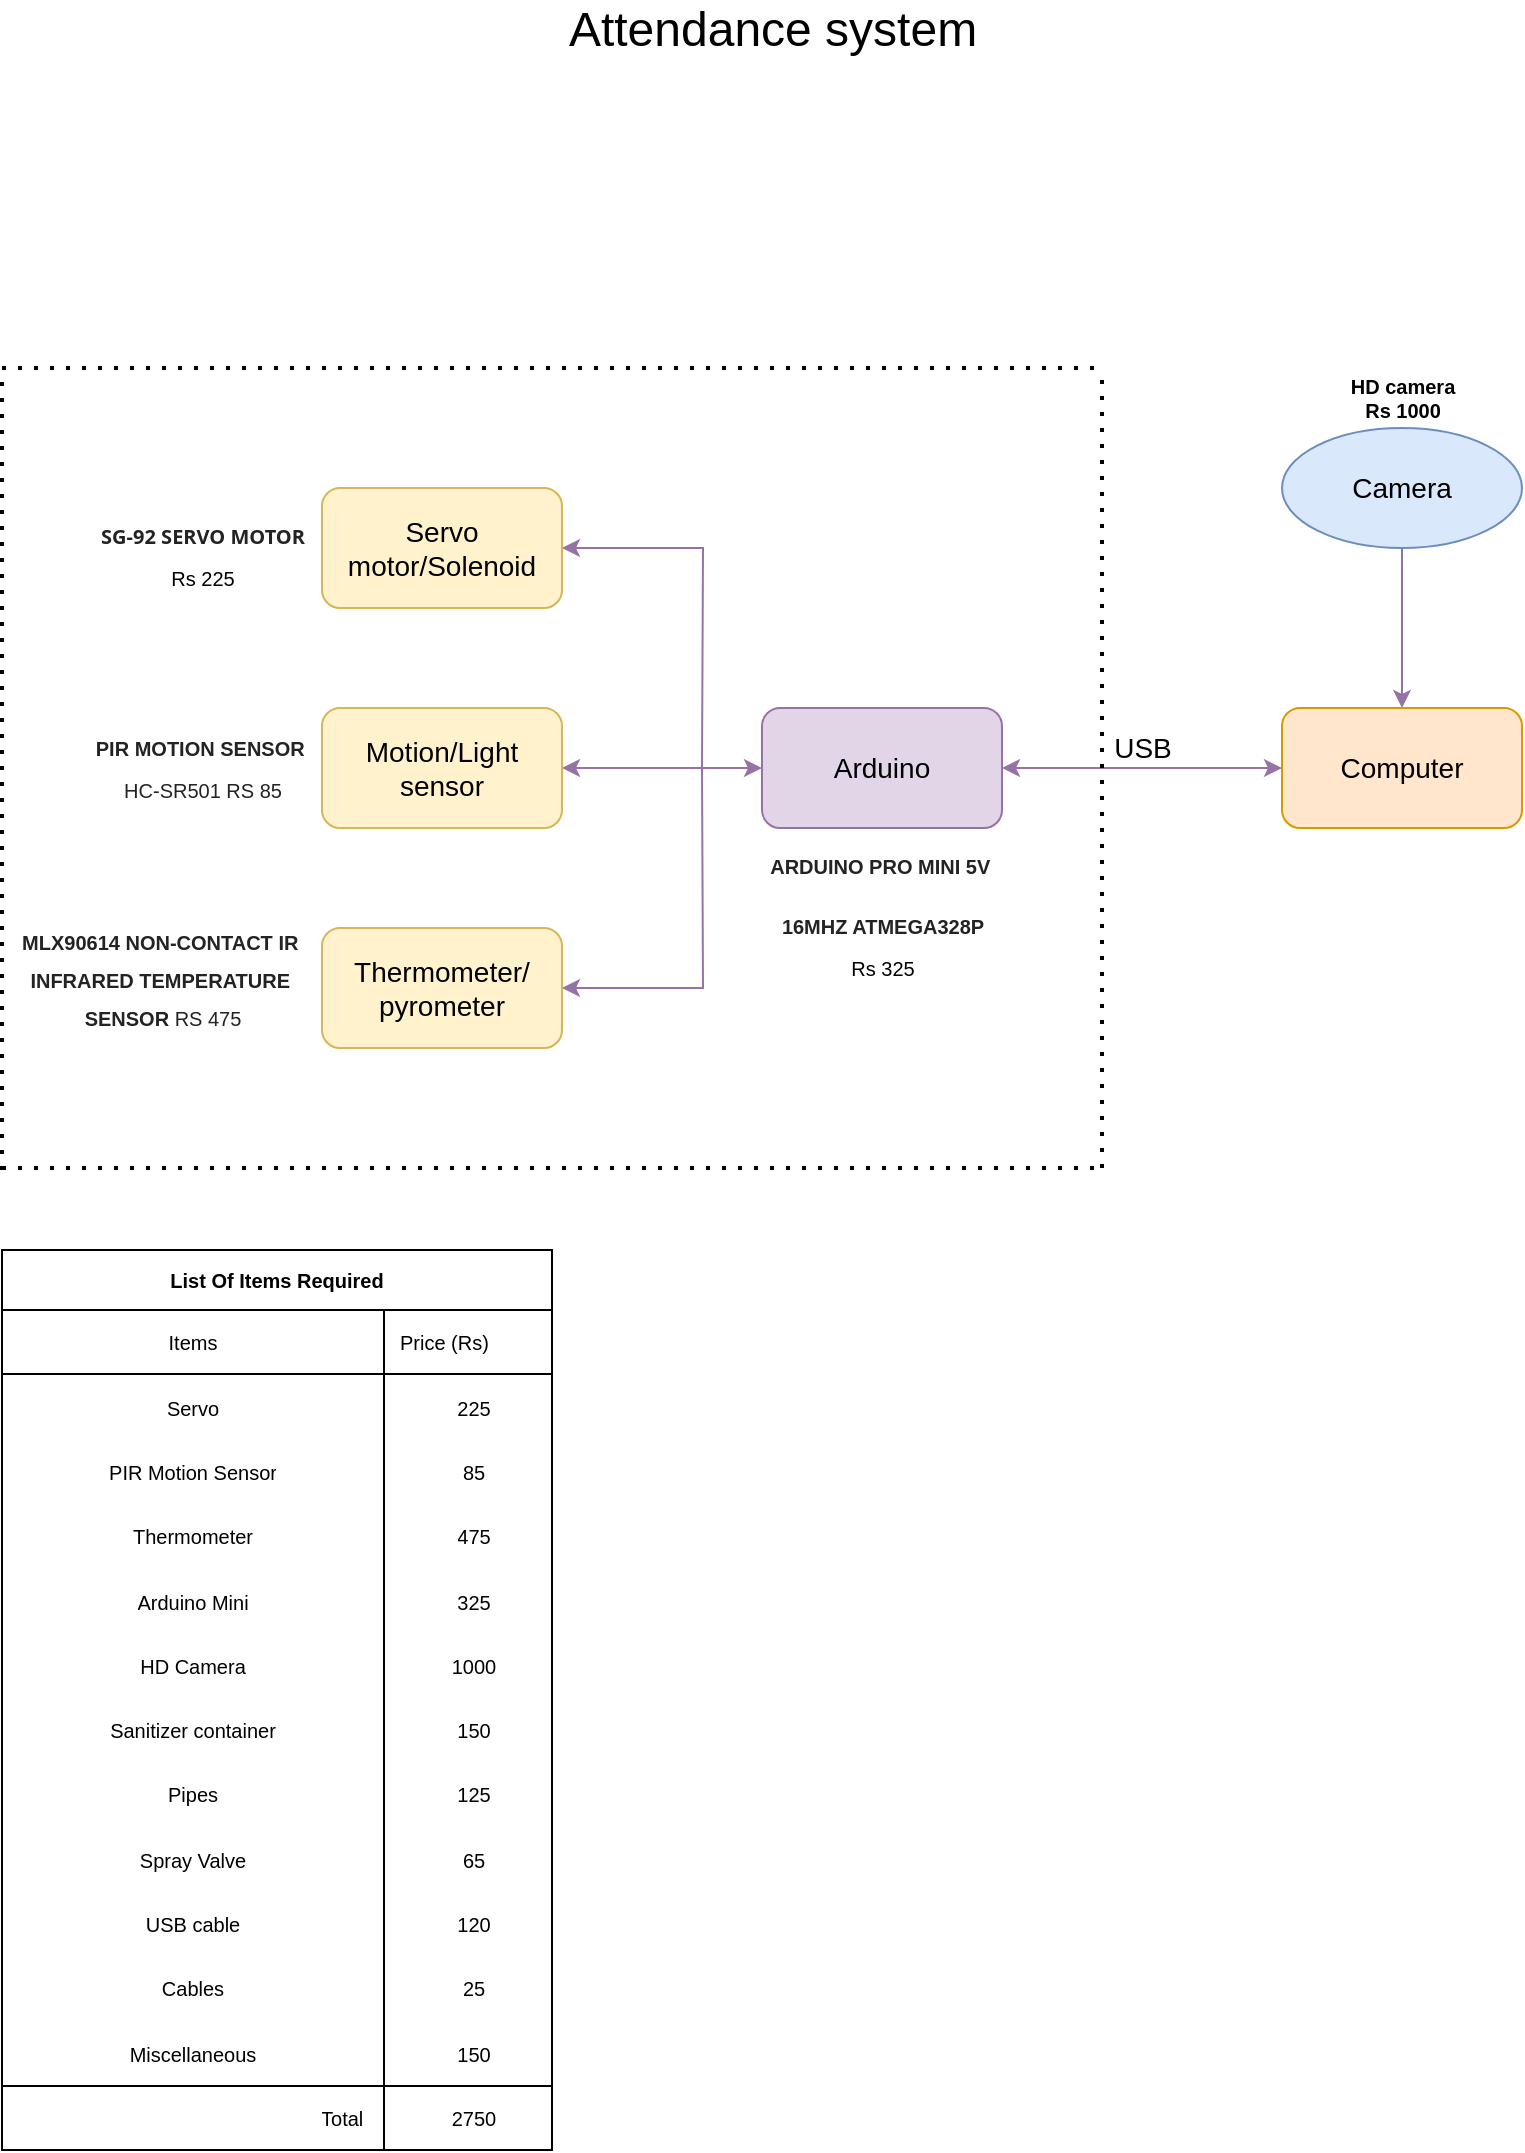 <mxfile version="15.6.2" type="github">
  <diagram id="KjywGElyxuzmh2zGxyBO" name="Page-1">
    <mxGraphModel dx="1422" dy="705" grid="1" gridSize="10" guides="1" tooltips="1" connect="1" arrows="1" fold="1" page="1" pageScale="1" pageWidth="850" pageHeight="1100" math="0" shadow="0">
      <root>
        <mxCell id="0" />
        <mxCell id="1" parent="0" />
        <mxCell id="KxY7z4cr9jaGJ_HeFhmB-14" value="" style="edgeStyle=orthogonalEdgeStyle;rounded=0;orthogonalLoop=1;jettySize=auto;html=1;fontSize=14;startArrow=classic;startFill=1;endArrow=none;endFill=0;fillColor=#e1d5e7;strokeColor=#9673a6;" edge="1" parent="1" source="KxY7z4cr9jaGJ_HeFhmB-1" target="KxY7z4cr9jaGJ_HeFhmB-13">
          <mxGeometry relative="1" as="geometry" />
        </mxCell>
        <mxCell id="KxY7z4cr9jaGJ_HeFhmB-1" value="Computer" style="rounded=1;whiteSpace=wrap;html=1;fontSize=14;fillColor=#ffe6cc;strokeColor=#d79b00;" vertex="1" parent="1">
          <mxGeometry x="685" y="359" width="120" height="60" as="geometry" />
        </mxCell>
        <mxCell id="KxY7z4cr9jaGJ_HeFhmB-18" value="" style="edgeStyle=orthogonalEdgeStyle;rounded=0;orthogonalLoop=1;jettySize=auto;html=1;fontSize=14;startArrow=classic;startFill=1;endArrow=classic;endFill=1;fillColor=#e1d5e7;strokeColor=#9673a6;" edge="1" parent="1" source="KxY7z4cr9jaGJ_HeFhmB-2" target="KxY7z4cr9jaGJ_HeFhmB-17">
          <mxGeometry relative="1" as="geometry" />
        </mxCell>
        <mxCell id="KxY7z4cr9jaGJ_HeFhmB-2" value="Motion/Light sensor" style="rounded=1;whiteSpace=wrap;html=1;fontSize=14;fillColor=#fff2cc;strokeColor=#d6b656;" vertex="1" parent="1">
          <mxGeometry x="205" y="359" width="120" height="60" as="geometry" />
        </mxCell>
        <mxCell id="KxY7z4cr9jaGJ_HeFhmB-8" style="edgeStyle=orthogonalEdgeStyle;rounded=0;orthogonalLoop=1;jettySize=auto;html=1;fontSize=14;startArrow=classic;startFill=1;endArrow=none;endFill=0;fillColor=#e1d5e7;strokeColor=#9673a6;" edge="1" parent="1" source="KxY7z4cr9jaGJ_HeFhmB-3">
          <mxGeometry relative="1" as="geometry">
            <mxPoint x="395" y="389" as="targetPoint" />
          </mxGeometry>
        </mxCell>
        <mxCell id="KxY7z4cr9jaGJ_HeFhmB-3" value="Servo motor/Solenoid" style="rounded=1;whiteSpace=wrap;html=1;fontSize=14;fillColor=#fff2cc;strokeColor=#d6b656;" vertex="1" parent="1">
          <mxGeometry x="205" y="249" width="120" height="60" as="geometry" />
        </mxCell>
        <mxCell id="KxY7z4cr9jaGJ_HeFhmB-9" style="edgeStyle=orthogonalEdgeStyle;rounded=0;orthogonalLoop=1;jettySize=auto;html=1;fontSize=14;startArrow=classic;startFill=1;endArrow=none;endFill=0;fillColor=#e1d5e7;strokeColor=#9673a6;" edge="1" parent="1" source="KxY7z4cr9jaGJ_HeFhmB-4">
          <mxGeometry relative="1" as="geometry">
            <mxPoint x="395" y="389" as="targetPoint" />
          </mxGeometry>
        </mxCell>
        <mxCell id="KxY7z4cr9jaGJ_HeFhmB-4" value="Thermometer/&lt;br style=&quot;font-size: 14px;&quot;&gt;pyrometer" style="rounded=1;whiteSpace=wrap;html=1;fontSize=14;fillColor=#fff2cc;strokeColor=#d6b656;" vertex="1" parent="1">
          <mxGeometry x="205" y="469" width="120" height="60" as="geometry" />
        </mxCell>
        <mxCell id="KxY7z4cr9jaGJ_HeFhmB-5" value="Attendance system" style="text;html=1;align=center;verticalAlign=middle;resizable=0;points=[];autosize=1;strokeColor=none;fillColor=none;fontSize=24;" vertex="1" parent="1">
          <mxGeometry x="320" y="5" width="220" height="30" as="geometry" />
        </mxCell>
        <mxCell id="KxY7z4cr9jaGJ_HeFhmB-13" value="Camera" style="ellipse;whiteSpace=wrap;html=1;rounded=1;fontSize=14;fillColor=#dae8fc;strokeColor=#6c8ebf;" vertex="1" parent="1">
          <mxGeometry x="685" y="219" width="120" height="60" as="geometry" />
        </mxCell>
        <mxCell id="KxY7z4cr9jaGJ_HeFhmB-19" style="edgeStyle=orthogonalEdgeStyle;rounded=0;orthogonalLoop=1;jettySize=auto;html=1;entryX=0;entryY=0.5;entryDx=0;entryDy=0;fontSize=14;startArrow=classic;startFill=1;endArrow=classic;endFill=1;fillColor=#e1d5e7;strokeColor=#9673a6;" edge="1" parent="1" source="KxY7z4cr9jaGJ_HeFhmB-17" target="KxY7z4cr9jaGJ_HeFhmB-1">
          <mxGeometry relative="1" as="geometry" />
        </mxCell>
        <mxCell id="KxY7z4cr9jaGJ_HeFhmB-17" value="Arduino" style="rounded=1;whiteSpace=wrap;html=1;fontSize=14;fillColor=#e1d5e7;strokeColor=#9673a6;" vertex="1" parent="1">
          <mxGeometry x="425" y="359" width="120" height="60" as="geometry" />
        </mxCell>
        <mxCell id="KxY7z4cr9jaGJ_HeFhmB-20" value="USB" style="text;html=1;align=center;verticalAlign=middle;resizable=0;points=[];autosize=1;fontSize=14;" vertex="1" parent="1">
          <mxGeometry x="595" y="369" width="40" height="20" as="geometry" />
        </mxCell>
        <mxCell id="KxY7z4cr9jaGJ_HeFhmB-21" value="" style="endArrow=none;dashed=1;html=1;dashPattern=1 3;strokeWidth=2;rounded=0;fontSize=14;" edge="1" parent="1">
          <mxGeometry width="50" height="50" relative="1" as="geometry">
            <mxPoint x="45" y="589" as="sourcePoint" />
            <mxPoint x="595" y="589" as="targetPoint" />
          </mxGeometry>
        </mxCell>
        <mxCell id="KxY7z4cr9jaGJ_HeFhmB-23" value="" style="endArrow=none;dashed=1;html=1;dashPattern=1 3;strokeWidth=2;rounded=0;fontSize=14;" edge="1" parent="1">
          <mxGeometry width="50" height="50" relative="1" as="geometry">
            <mxPoint x="45" y="189" as="sourcePoint" />
            <mxPoint x="595" y="189" as="targetPoint" />
          </mxGeometry>
        </mxCell>
        <mxCell id="KxY7z4cr9jaGJ_HeFhmB-24" value="" style="endArrow=none;dashed=1;html=1;dashPattern=1 3;strokeWidth=2;rounded=0;fontSize=14;" edge="1" parent="1">
          <mxGeometry width="50" height="50" relative="1" as="geometry">
            <mxPoint x="595" y="589" as="sourcePoint" />
            <mxPoint x="595" y="189" as="targetPoint" />
          </mxGeometry>
        </mxCell>
        <mxCell id="KxY7z4cr9jaGJ_HeFhmB-41" value="&lt;h1 class=&quot;h1&quot; itemprop=&quot;name&quot; style=&quot;box-sizing: inherit ; font-size: 10px ; margin: 0px 0px 0.5rem ; line-height: 1.1 ; color: rgb(35 , 35 , 35) ; text-transform: uppercase&quot;&gt;&lt;font face=&quot;Helvetica&quot; style=&quot;font-size: 10px&quot;&gt;MLX90614 NON-CONTACT IR&amp;nbsp;&lt;/font&gt;&lt;/h1&gt;&lt;h1 class=&quot;h1&quot; itemprop=&quot;name&quot; style=&quot;box-sizing: inherit ; font-size: 10px ; margin: 0px 0px 0.5rem ; line-height: 1.1 ; color: rgb(35 , 35 , 35) ; text-transform: uppercase&quot;&gt;&lt;font face=&quot;Helvetica&quot; style=&quot;font-size: 10px&quot;&gt;INFRARED TEMPERATURE&amp;nbsp;&lt;/font&gt;&lt;/h1&gt;&lt;h1 class=&quot;h1&quot; itemprop=&quot;name&quot; style=&quot;box-sizing: inherit ; font-size: 10px ; margin: 0px 0px 0.5rem ; line-height: 1.1 ; color: rgb(35 , 35 , 35) ; text-transform: uppercase&quot;&gt;&lt;font face=&quot;Helvetica&quot; style=&quot;font-size: 10px&quot;&gt;SENSOR&lt;span style=&quot;font-weight: normal&quot;&gt; Rs 475&lt;/span&gt;&lt;/font&gt;&lt;/h1&gt;" style="text;html=1;align=center;verticalAlign=middle;resizable=0;points=[];autosize=1;strokeColor=none;fillColor=none;fontSize=10;fontFamily=Tahoma;" vertex="1" parent="1">
          <mxGeometry x="45" y="469" width="160" height="60" as="geometry" />
        </mxCell>
        <mxCell id="KxY7z4cr9jaGJ_HeFhmB-42" value="&lt;h1 class=&quot;h1&quot; itemprop=&quot;name&quot; style=&quot;box-sizing: inherit ; margin: 0px 0px 0.5rem ; line-height: 1.1 ; color: rgb(35 , 35 , 35) ; text-transform: uppercase&quot;&gt;&lt;font style=&quot;font-size: 10px ; background-color: rgb(255 , 255 , 255)&quot;&gt;PIR MOTION SENSOR&amp;nbsp;&lt;/font&gt;&lt;/h1&gt;&lt;p style=&quot;box-sizing: inherit ; margin: 0px 0px 0.5rem ; line-height: 1.1 ; color: rgb(35 , 35 , 35) ; text-transform: uppercase&quot;&gt;&lt;font style=&quot;font-size: 10px ; background-color: rgb(255 , 255 , 255)&quot;&gt;HC-SR501 Rs 85&lt;/font&gt;&lt;/p&gt;" style="text;html=1;align=center;verticalAlign=middle;resizable=0;points=[];autosize=1;strokeColor=none;fillColor=none;fontSize=10;fontFamily=Helvetica;" vertex="1" parent="1">
          <mxGeometry x="85" y="364" width="120" height="50" as="geometry" />
        </mxCell>
        <mxCell id="KxY7z4cr9jaGJ_HeFhmB-44" value="&lt;h1 class=&quot;h1&quot; itemprop=&quot;name&quot; style=&quot;box-sizing: inherit ; margin: 0px 0px 0.5rem ; line-height: 1.1 ; color: rgb(35 , 35 , 35) ; text-transform: uppercase&quot;&gt;&lt;font style=&quot;font-size: 10px&quot;&gt;ARDUINO PRO MINI 5V&amp;nbsp;&lt;/font&gt;&lt;/h1&gt;&lt;h1 class=&quot;h1&quot; itemprop=&quot;name&quot; style=&quot;box-sizing: inherit ; margin: 0px 0px 0.5rem ; line-height: 1.1 ; color: rgb(35 , 35 , 35) ; text-transform: uppercase&quot;&gt;&lt;font style=&quot;font-size: 10px&quot;&gt;16MHZ ATMEGA328P&lt;/font&gt;&lt;/h1&gt;&lt;div&gt;&lt;font style=&quot;font-size: 10px ; font-weight: normal&quot;&gt;Rs 325&lt;/font&gt;&lt;/div&gt;" style="text;html=1;align=center;verticalAlign=middle;resizable=0;points=[];autosize=1;strokeColor=none;fillColor=none;fontSize=10;fontFamily=Helvetica;" vertex="1" parent="1">
          <mxGeometry x="420" y="419" width="130" height="80" as="geometry" />
        </mxCell>
        <mxCell id="KxY7z4cr9jaGJ_HeFhmB-45" value="" style="endArrow=none;dashed=1;html=1;dashPattern=1 3;strokeWidth=2;rounded=0;fontFamily=Helvetica;fontSize=10;" edge="1" parent="1">
          <mxGeometry width="50" height="50" relative="1" as="geometry">
            <mxPoint x="45" y="590" as="sourcePoint" />
            <mxPoint x="45" y="190" as="targetPoint" />
          </mxGeometry>
        </mxCell>
        <mxCell id="KxY7z4cr9jaGJ_HeFhmB-46" value="&lt;h1 class=&quot;h1&quot; itemprop=&quot;name&quot; style=&quot;box-sizing: inherit ; margin: 0px 0px 0.5rem ; font-family: &amp;#34;noto sans&amp;#34; , sans-serif ; line-height: 1.1 ; color: rgb(35 , 35 , 35) ; text-transform: uppercase&quot;&gt;&lt;font style=&quot;font-size: 10px&quot;&gt;SG-92 SERVO MOTOR&lt;/font&gt;&lt;/h1&gt;&lt;div&gt;&lt;span style=&quot;font-weight: normal&quot;&gt;&lt;font style=&quot;font-size: 10px&quot;&gt;Rs 225&lt;/font&gt;&lt;/span&gt;&lt;/div&gt;" style="text;html=1;align=center;verticalAlign=middle;resizable=0;points=[];autosize=1;strokeColor=none;fillColor=none;fontSize=10;fontFamily=Helvetica;" vertex="1" parent="1">
          <mxGeometry x="85" y="254" width="120" height="50" as="geometry" />
        </mxCell>
        <mxCell id="KxY7z4cr9jaGJ_HeFhmB-48" value="&lt;b&gt;HD camera&lt;br&gt;Rs 1000&lt;br&gt;&lt;/b&gt;" style="text;html=1;align=center;verticalAlign=middle;resizable=0;points=[];autosize=1;strokeColor=none;fillColor=none;fontSize=10;fontFamily=Helvetica;" vertex="1" parent="1">
          <mxGeometry x="710" y="189" width="70" height="30" as="geometry" />
        </mxCell>
        <mxCell id="KxY7z4cr9jaGJ_HeFhmB-55" value="List Of Items Required" style="shape=table;startSize=30;container=1;collapsible=0;childLayout=tableLayout;fixedRows=0;rowLines=0;fontStyle=1;align=center;pointerEvents=1;labelBackgroundColor=none;fontFamily=Helvetica;fontSize=10;" vertex="1" parent="1">
          <mxGeometry x="45" y="630" width="275" height="450" as="geometry" />
        </mxCell>
        <mxCell id="KxY7z4cr9jaGJ_HeFhmB-56" value="" style="shape=partialRectangle;html=1;whiteSpace=wrap;collapsible=0;dropTarget=0;pointerEvents=1;fillColor=none;top=0;left=0;bottom=1;right=0;points=[[0,0.5],[1,0.5]];portConstraint=eastwest;labelBackgroundColor=none;fontFamily=Helvetica;fontSize=10;align=center;" vertex="1" parent="KxY7z4cr9jaGJ_HeFhmB-55">
          <mxGeometry y="30" width="275" height="32" as="geometry" />
        </mxCell>
        <mxCell id="KxY7z4cr9jaGJ_HeFhmB-57" value="Items" style="shape=partialRectangle;html=1;whiteSpace=wrap;connectable=0;fillColor=none;top=0;left=0;bottom=0;right=0;overflow=hidden;pointerEvents=1;labelBackgroundColor=none;fontFamily=Helvetica;fontSize=10;align=center;" vertex="1" parent="KxY7z4cr9jaGJ_HeFhmB-56">
          <mxGeometry width="191" height="32" as="geometry">
            <mxRectangle width="191" height="32" as="alternateBounds" />
          </mxGeometry>
        </mxCell>
        <mxCell id="KxY7z4cr9jaGJ_HeFhmB-58" value="Price (Rs)" style="shape=partialRectangle;html=1;whiteSpace=wrap;connectable=0;fillColor=none;top=0;left=0;bottom=0;right=0;align=left;spacingLeft=6;overflow=hidden;pointerEvents=1;labelBackgroundColor=none;fontFamily=Helvetica;fontSize=10;" vertex="1" parent="KxY7z4cr9jaGJ_HeFhmB-56">
          <mxGeometry x="191" width="84" height="32" as="geometry">
            <mxRectangle width="84" height="32" as="alternateBounds" />
          </mxGeometry>
        </mxCell>
        <mxCell id="KxY7z4cr9jaGJ_HeFhmB-59" value="" style="shape=partialRectangle;html=1;whiteSpace=wrap;collapsible=0;dropTarget=0;pointerEvents=1;fillColor=none;top=0;left=0;bottom=0;right=0;points=[[0,0.5],[1,0.5]];portConstraint=eastwest;labelBackgroundColor=none;fontFamily=Helvetica;fontSize=10;align=center;" vertex="1" parent="KxY7z4cr9jaGJ_HeFhmB-55">
          <mxGeometry y="62" width="275" height="33" as="geometry" />
        </mxCell>
        <mxCell id="KxY7z4cr9jaGJ_HeFhmB-60" value="Servo" style="shape=partialRectangle;html=1;whiteSpace=wrap;connectable=0;fillColor=none;top=0;left=0;bottom=0;right=0;overflow=hidden;pointerEvents=1;labelBackgroundColor=none;fontFamily=Helvetica;fontSize=10;align=center;" vertex="1" parent="KxY7z4cr9jaGJ_HeFhmB-59">
          <mxGeometry width="191" height="33" as="geometry">
            <mxRectangle width="191" height="33" as="alternateBounds" />
          </mxGeometry>
        </mxCell>
        <mxCell id="KxY7z4cr9jaGJ_HeFhmB-61" value="225" style="shape=partialRectangle;html=1;whiteSpace=wrap;connectable=0;fillColor=none;top=0;left=0;bottom=0;right=0;align=center;spacingLeft=6;overflow=hidden;pointerEvents=1;labelBackgroundColor=none;fontFamily=Helvetica;fontSize=10;" vertex="1" parent="KxY7z4cr9jaGJ_HeFhmB-59">
          <mxGeometry x="191" width="84" height="33" as="geometry">
            <mxRectangle width="84" height="33" as="alternateBounds" />
          </mxGeometry>
        </mxCell>
        <mxCell id="KxY7z4cr9jaGJ_HeFhmB-62" value="" style="shape=partialRectangle;html=1;whiteSpace=wrap;collapsible=0;dropTarget=0;pointerEvents=1;fillColor=none;top=0;left=0;bottom=0;right=0;points=[[0,0.5],[1,0.5]];portConstraint=eastwest;labelBackgroundColor=none;fontFamily=Helvetica;fontSize=10;align=center;" vertex="1" parent="KxY7z4cr9jaGJ_HeFhmB-55">
          <mxGeometry y="95" width="275" height="32" as="geometry" />
        </mxCell>
        <mxCell id="KxY7z4cr9jaGJ_HeFhmB-63" value="PIR Motion Sensor" style="shape=partialRectangle;html=1;whiteSpace=wrap;connectable=0;fillColor=none;top=0;left=0;bottom=0;right=0;overflow=hidden;pointerEvents=1;labelBackgroundColor=none;fontFamily=Helvetica;fontSize=10;align=center;" vertex="1" parent="KxY7z4cr9jaGJ_HeFhmB-62">
          <mxGeometry width="191" height="32" as="geometry">
            <mxRectangle width="191" height="32" as="alternateBounds" />
          </mxGeometry>
        </mxCell>
        <mxCell id="KxY7z4cr9jaGJ_HeFhmB-64" value="85" style="shape=partialRectangle;html=1;whiteSpace=wrap;connectable=0;fillColor=none;top=0;left=0;bottom=0;right=0;align=center;spacingLeft=6;overflow=hidden;pointerEvents=1;labelBackgroundColor=none;fontFamily=Helvetica;fontSize=10;" vertex="1" parent="KxY7z4cr9jaGJ_HeFhmB-62">
          <mxGeometry x="191" width="84" height="32" as="geometry">
            <mxRectangle width="84" height="32" as="alternateBounds" />
          </mxGeometry>
        </mxCell>
        <mxCell id="KxY7z4cr9jaGJ_HeFhmB-67" style="shape=partialRectangle;html=1;whiteSpace=wrap;collapsible=0;dropTarget=0;pointerEvents=1;fillColor=none;top=0;left=0;bottom=0;right=0;points=[[0,0.5],[1,0.5]];portConstraint=eastwest;labelBackgroundColor=none;fontFamily=Helvetica;fontSize=10;align=center;" vertex="1" parent="KxY7z4cr9jaGJ_HeFhmB-55">
          <mxGeometry y="127" width="275" height="32" as="geometry" />
        </mxCell>
        <mxCell id="KxY7z4cr9jaGJ_HeFhmB-68" value="Thermometer" style="shape=partialRectangle;html=1;whiteSpace=wrap;connectable=0;fillColor=none;top=0;left=0;bottom=0;right=0;overflow=hidden;pointerEvents=1;labelBackgroundColor=none;fontFamily=Helvetica;fontSize=10;align=center;" vertex="1" parent="KxY7z4cr9jaGJ_HeFhmB-67">
          <mxGeometry width="191" height="32" as="geometry">
            <mxRectangle width="191" height="32" as="alternateBounds" />
          </mxGeometry>
        </mxCell>
        <mxCell id="KxY7z4cr9jaGJ_HeFhmB-69" value="475" style="shape=partialRectangle;html=1;whiteSpace=wrap;connectable=0;fillColor=none;top=0;left=0;bottom=0;right=0;align=center;spacingLeft=6;overflow=hidden;pointerEvents=1;labelBackgroundColor=none;fontFamily=Helvetica;fontSize=10;" vertex="1" parent="KxY7z4cr9jaGJ_HeFhmB-67">
          <mxGeometry x="191" width="84" height="32" as="geometry">
            <mxRectangle width="84" height="32" as="alternateBounds" />
          </mxGeometry>
        </mxCell>
        <mxCell id="KxY7z4cr9jaGJ_HeFhmB-70" style="shape=partialRectangle;html=1;whiteSpace=wrap;collapsible=0;dropTarget=0;pointerEvents=1;fillColor=none;top=0;left=0;bottom=0;right=0;points=[[0,0.5],[1,0.5]];portConstraint=eastwest;labelBackgroundColor=none;fontFamily=Helvetica;fontSize=10;align=center;" vertex="1" parent="KxY7z4cr9jaGJ_HeFhmB-55">
          <mxGeometry y="159" width="275" height="33" as="geometry" />
        </mxCell>
        <mxCell id="KxY7z4cr9jaGJ_HeFhmB-71" value="Arduino Mini" style="shape=partialRectangle;html=1;whiteSpace=wrap;connectable=0;fillColor=none;top=0;left=0;bottom=0;right=0;overflow=hidden;pointerEvents=1;labelBackgroundColor=none;fontFamily=Helvetica;fontSize=10;align=center;" vertex="1" parent="KxY7z4cr9jaGJ_HeFhmB-70">
          <mxGeometry width="191" height="33" as="geometry">
            <mxRectangle width="191" height="33" as="alternateBounds" />
          </mxGeometry>
        </mxCell>
        <mxCell id="KxY7z4cr9jaGJ_HeFhmB-72" value="325" style="shape=partialRectangle;html=1;whiteSpace=wrap;connectable=0;fillColor=none;top=0;left=0;bottom=0;right=0;align=center;spacingLeft=6;overflow=hidden;pointerEvents=1;labelBackgroundColor=none;fontFamily=Helvetica;fontSize=10;" vertex="1" parent="KxY7z4cr9jaGJ_HeFhmB-70">
          <mxGeometry x="191" width="84" height="33" as="geometry">
            <mxRectangle width="84" height="33" as="alternateBounds" />
          </mxGeometry>
        </mxCell>
        <mxCell id="KxY7z4cr9jaGJ_HeFhmB-73" style="shape=partialRectangle;html=1;whiteSpace=wrap;collapsible=0;dropTarget=0;pointerEvents=1;fillColor=none;top=0;left=0;bottom=0;right=0;points=[[0,0.5],[1,0.5]];portConstraint=eastwest;labelBackgroundColor=none;fontFamily=Helvetica;fontSize=10;align=center;" vertex="1" parent="KxY7z4cr9jaGJ_HeFhmB-55">
          <mxGeometry y="192" width="275" height="32" as="geometry" />
        </mxCell>
        <mxCell id="KxY7z4cr9jaGJ_HeFhmB-74" value="HD Camera" style="shape=partialRectangle;html=1;whiteSpace=wrap;connectable=0;fillColor=none;top=0;left=0;bottom=0;right=0;overflow=hidden;pointerEvents=1;labelBackgroundColor=none;fontFamily=Helvetica;fontSize=10;align=center;" vertex="1" parent="KxY7z4cr9jaGJ_HeFhmB-73">
          <mxGeometry width="191" height="32" as="geometry">
            <mxRectangle width="191" height="32" as="alternateBounds" />
          </mxGeometry>
        </mxCell>
        <mxCell id="KxY7z4cr9jaGJ_HeFhmB-75" value="1000" style="shape=partialRectangle;html=1;whiteSpace=wrap;connectable=0;fillColor=none;top=0;left=0;bottom=0;right=0;align=center;spacingLeft=6;overflow=hidden;pointerEvents=1;labelBackgroundColor=none;fontFamily=Helvetica;fontSize=10;" vertex="1" parent="KxY7z4cr9jaGJ_HeFhmB-73">
          <mxGeometry x="191" width="84" height="32" as="geometry">
            <mxRectangle width="84" height="32" as="alternateBounds" />
          </mxGeometry>
        </mxCell>
        <mxCell id="KxY7z4cr9jaGJ_HeFhmB-76" style="shape=partialRectangle;html=1;whiteSpace=wrap;collapsible=0;dropTarget=0;pointerEvents=1;fillColor=none;top=0;left=0;bottom=0;right=0;points=[[0,0.5],[1,0.5]];portConstraint=eastwest;labelBackgroundColor=none;fontFamily=Helvetica;fontSize=10;align=center;" vertex="1" parent="KxY7z4cr9jaGJ_HeFhmB-55">
          <mxGeometry y="224" width="275" height="32" as="geometry" />
        </mxCell>
        <mxCell id="KxY7z4cr9jaGJ_HeFhmB-77" value="Sanitizer container" style="shape=partialRectangle;html=1;whiteSpace=wrap;connectable=0;fillColor=none;top=0;left=0;bottom=0;right=0;overflow=hidden;pointerEvents=1;labelBackgroundColor=none;fontFamily=Helvetica;fontSize=10;align=center;" vertex="1" parent="KxY7z4cr9jaGJ_HeFhmB-76">
          <mxGeometry width="191" height="32" as="geometry">
            <mxRectangle width="191" height="32" as="alternateBounds" />
          </mxGeometry>
        </mxCell>
        <mxCell id="KxY7z4cr9jaGJ_HeFhmB-78" value="150" style="shape=partialRectangle;html=1;whiteSpace=wrap;connectable=0;fillColor=none;top=0;left=0;bottom=0;right=0;align=center;spacingLeft=6;overflow=hidden;pointerEvents=1;labelBackgroundColor=none;fontFamily=Helvetica;fontSize=10;" vertex="1" parent="KxY7z4cr9jaGJ_HeFhmB-76">
          <mxGeometry x="191" width="84" height="32" as="geometry">
            <mxRectangle width="84" height="32" as="alternateBounds" />
          </mxGeometry>
        </mxCell>
        <mxCell id="KxY7z4cr9jaGJ_HeFhmB-79" style="shape=partialRectangle;html=1;whiteSpace=wrap;collapsible=0;dropTarget=0;pointerEvents=1;fillColor=none;top=0;left=0;bottom=0;right=0;points=[[0,0.5],[1,0.5]];portConstraint=eastwest;labelBackgroundColor=none;fontFamily=Helvetica;fontSize=10;align=center;" vertex="1" parent="KxY7z4cr9jaGJ_HeFhmB-55">
          <mxGeometry y="256" width="275" height="32" as="geometry" />
        </mxCell>
        <mxCell id="KxY7z4cr9jaGJ_HeFhmB-80" value="Pipes" style="shape=partialRectangle;html=1;whiteSpace=wrap;connectable=0;fillColor=none;top=0;left=0;bottom=0;right=0;overflow=hidden;pointerEvents=1;labelBackgroundColor=none;fontFamily=Helvetica;fontSize=10;align=center;" vertex="1" parent="KxY7z4cr9jaGJ_HeFhmB-79">
          <mxGeometry width="191" height="32" as="geometry">
            <mxRectangle width="191" height="32" as="alternateBounds" />
          </mxGeometry>
        </mxCell>
        <mxCell id="KxY7z4cr9jaGJ_HeFhmB-81" value="125" style="shape=partialRectangle;html=1;whiteSpace=wrap;connectable=0;fillColor=none;top=0;left=0;bottom=0;right=0;align=center;spacingLeft=6;overflow=hidden;pointerEvents=1;labelBackgroundColor=none;fontFamily=Helvetica;fontSize=10;" vertex="1" parent="KxY7z4cr9jaGJ_HeFhmB-79">
          <mxGeometry x="191" width="84" height="32" as="geometry">
            <mxRectangle width="84" height="32" as="alternateBounds" />
          </mxGeometry>
        </mxCell>
        <mxCell id="KxY7z4cr9jaGJ_HeFhmB-82" style="shape=partialRectangle;html=1;whiteSpace=wrap;collapsible=0;dropTarget=0;pointerEvents=1;fillColor=none;top=0;left=0;bottom=0;right=0;points=[[0,0.5],[1,0.5]];portConstraint=eastwest;labelBackgroundColor=none;fontFamily=Helvetica;fontSize=10;align=center;" vertex="1" parent="KxY7z4cr9jaGJ_HeFhmB-55">
          <mxGeometry y="288" width="275" height="33" as="geometry" />
        </mxCell>
        <mxCell id="KxY7z4cr9jaGJ_HeFhmB-83" value="Spray Valve" style="shape=partialRectangle;html=1;whiteSpace=wrap;connectable=0;fillColor=none;top=0;left=0;bottom=0;right=0;overflow=hidden;pointerEvents=1;labelBackgroundColor=none;fontFamily=Helvetica;fontSize=10;align=center;" vertex="1" parent="KxY7z4cr9jaGJ_HeFhmB-82">
          <mxGeometry width="191" height="33" as="geometry">
            <mxRectangle width="191" height="33" as="alternateBounds" />
          </mxGeometry>
        </mxCell>
        <mxCell id="KxY7z4cr9jaGJ_HeFhmB-84" value="65" style="shape=partialRectangle;html=1;whiteSpace=wrap;connectable=0;fillColor=none;top=0;left=0;bottom=0;right=0;align=center;spacingLeft=6;overflow=hidden;pointerEvents=1;labelBackgroundColor=none;fontFamily=Helvetica;fontSize=10;" vertex="1" parent="KxY7z4cr9jaGJ_HeFhmB-82">
          <mxGeometry x="191" width="84" height="33" as="geometry">
            <mxRectangle width="84" height="33" as="alternateBounds" />
          </mxGeometry>
        </mxCell>
        <mxCell id="KxY7z4cr9jaGJ_HeFhmB-85" style="shape=partialRectangle;html=1;whiteSpace=wrap;collapsible=0;dropTarget=0;pointerEvents=1;fillColor=none;top=0;left=0;bottom=0;right=0;points=[[0,0.5],[1,0.5]];portConstraint=eastwest;labelBackgroundColor=none;fontFamily=Helvetica;fontSize=10;align=center;" vertex="1" parent="KxY7z4cr9jaGJ_HeFhmB-55">
          <mxGeometry y="321" width="275" height="32" as="geometry" />
        </mxCell>
        <mxCell id="KxY7z4cr9jaGJ_HeFhmB-86" value="USB cable" style="shape=partialRectangle;html=1;whiteSpace=wrap;connectable=0;fillColor=none;top=0;left=0;bottom=0;right=0;overflow=hidden;pointerEvents=1;labelBackgroundColor=none;fontFamily=Helvetica;fontSize=10;align=center;" vertex="1" parent="KxY7z4cr9jaGJ_HeFhmB-85">
          <mxGeometry width="191" height="32" as="geometry">
            <mxRectangle width="191" height="32" as="alternateBounds" />
          </mxGeometry>
        </mxCell>
        <mxCell id="KxY7z4cr9jaGJ_HeFhmB-87" value="120" style="shape=partialRectangle;html=1;whiteSpace=wrap;connectable=0;fillColor=none;top=0;left=0;bottom=0;right=0;align=center;spacingLeft=6;overflow=hidden;pointerEvents=1;labelBackgroundColor=none;fontFamily=Helvetica;fontSize=10;" vertex="1" parent="KxY7z4cr9jaGJ_HeFhmB-85">
          <mxGeometry x="191" width="84" height="32" as="geometry">
            <mxRectangle width="84" height="32" as="alternateBounds" />
          </mxGeometry>
        </mxCell>
        <mxCell id="KxY7z4cr9jaGJ_HeFhmB-88" style="shape=partialRectangle;html=1;whiteSpace=wrap;collapsible=0;dropTarget=0;pointerEvents=1;fillColor=none;top=0;left=0;bottom=0;right=0;points=[[0,0.5],[1,0.5]];portConstraint=eastwest;labelBackgroundColor=none;fontFamily=Helvetica;fontSize=10;align=center;" vertex="1" parent="KxY7z4cr9jaGJ_HeFhmB-55">
          <mxGeometry y="353" width="275" height="32" as="geometry" />
        </mxCell>
        <mxCell id="KxY7z4cr9jaGJ_HeFhmB-89" value="Cables" style="shape=partialRectangle;html=1;whiteSpace=wrap;connectable=0;fillColor=none;top=0;left=0;bottom=0;right=0;overflow=hidden;pointerEvents=1;labelBackgroundColor=none;fontFamily=Helvetica;fontSize=10;align=center;" vertex="1" parent="KxY7z4cr9jaGJ_HeFhmB-88">
          <mxGeometry width="191" height="32" as="geometry">
            <mxRectangle width="191" height="32" as="alternateBounds" />
          </mxGeometry>
        </mxCell>
        <mxCell id="KxY7z4cr9jaGJ_HeFhmB-90" value="25" style="shape=partialRectangle;html=1;whiteSpace=wrap;connectable=0;fillColor=none;top=0;left=0;bottom=0;right=0;align=center;spacingLeft=6;overflow=hidden;pointerEvents=1;labelBackgroundColor=none;fontFamily=Helvetica;fontSize=10;" vertex="1" parent="KxY7z4cr9jaGJ_HeFhmB-88">
          <mxGeometry x="191" width="84" height="32" as="geometry">
            <mxRectangle width="84" height="32" as="alternateBounds" />
          </mxGeometry>
        </mxCell>
        <mxCell id="KxY7z4cr9jaGJ_HeFhmB-91" style="shape=partialRectangle;html=1;whiteSpace=wrap;collapsible=0;dropTarget=0;pointerEvents=1;fillColor=none;top=0;left=0;bottom=0;right=0;points=[[0,0.5],[1,0.5]];portConstraint=eastwest;labelBackgroundColor=none;fontFamily=Helvetica;fontSize=10;align=center;" vertex="1" parent="KxY7z4cr9jaGJ_HeFhmB-55">
          <mxGeometry y="385" width="275" height="33" as="geometry" />
        </mxCell>
        <mxCell id="KxY7z4cr9jaGJ_HeFhmB-92" value="Miscellaneous" style="shape=partialRectangle;html=1;whiteSpace=wrap;connectable=0;fillColor=none;top=0;left=0;bottom=0;right=0;overflow=hidden;pointerEvents=1;labelBackgroundColor=none;fontFamily=Helvetica;fontSize=10;align=center;" vertex="1" parent="KxY7z4cr9jaGJ_HeFhmB-91">
          <mxGeometry width="191" height="33" as="geometry">
            <mxRectangle width="191" height="33" as="alternateBounds" />
          </mxGeometry>
        </mxCell>
        <mxCell id="KxY7z4cr9jaGJ_HeFhmB-93" value="150" style="shape=partialRectangle;html=1;whiteSpace=wrap;connectable=0;fillColor=none;top=0;left=0;bottom=0;right=0;align=center;spacingLeft=6;overflow=hidden;pointerEvents=1;labelBackgroundColor=none;fontFamily=Helvetica;fontSize=10;" vertex="1" parent="KxY7z4cr9jaGJ_HeFhmB-91">
          <mxGeometry x="191" width="84" height="33" as="geometry">
            <mxRectangle width="84" height="33" as="alternateBounds" />
          </mxGeometry>
        </mxCell>
        <mxCell id="KxY7z4cr9jaGJ_HeFhmB-94" style="shape=partialRectangle;html=1;whiteSpace=wrap;collapsible=0;dropTarget=0;pointerEvents=1;fillColor=none;top=0;left=0;bottom=0;right=0;points=[[0,0.5],[1,0.5]];portConstraint=eastwest;labelBackgroundColor=none;fontFamily=Helvetica;fontSize=10;align=center;" vertex="1" parent="KxY7z4cr9jaGJ_HeFhmB-55">
          <mxGeometry y="418" width="275" height="32" as="geometry" />
        </mxCell>
        <mxCell id="KxY7z4cr9jaGJ_HeFhmB-95" value="Total&amp;nbsp; &amp;nbsp;" style="shape=partialRectangle;html=1;whiteSpace=wrap;connectable=0;fillColor=none;top=1;left=0;bottom=0;right=0;overflow=hidden;pointerEvents=1;labelBackgroundColor=none;fontFamily=Helvetica;fontSize=10;align=right;" vertex="1" parent="KxY7z4cr9jaGJ_HeFhmB-94">
          <mxGeometry width="191" height="32" as="geometry">
            <mxRectangle width="191" height="32" as="alternateBounds" />
          </mxGeometry>
        </mxCell>
        <mxCell id="KxY7z4cr9jaGJ_HeFhmB-96" value="2750" style="shape=partialRectangle;html=1;whiteSpace=wrap;connectable=0;fillColor=none;top=1;left=0;bottom=0;right=0;align=center;spacingLeft=6;overflow=hidden;pointerEvents=1;labelBackgroundColor=none;fontFamily=Helvetica;fontSize=10;" vertex="1" parent="KxY7z4cr9jaGJ_HeFhmB-94">
          <mxGeometry x="191" width="84" height="32" as="geometry">
            <mxRectangle width="84" height="32" as="alternateBounds" />
          </mxGeometry>
        </mxCell>
      </root>
    </mxGraphModel>
  </diagram>
</mxfile>
